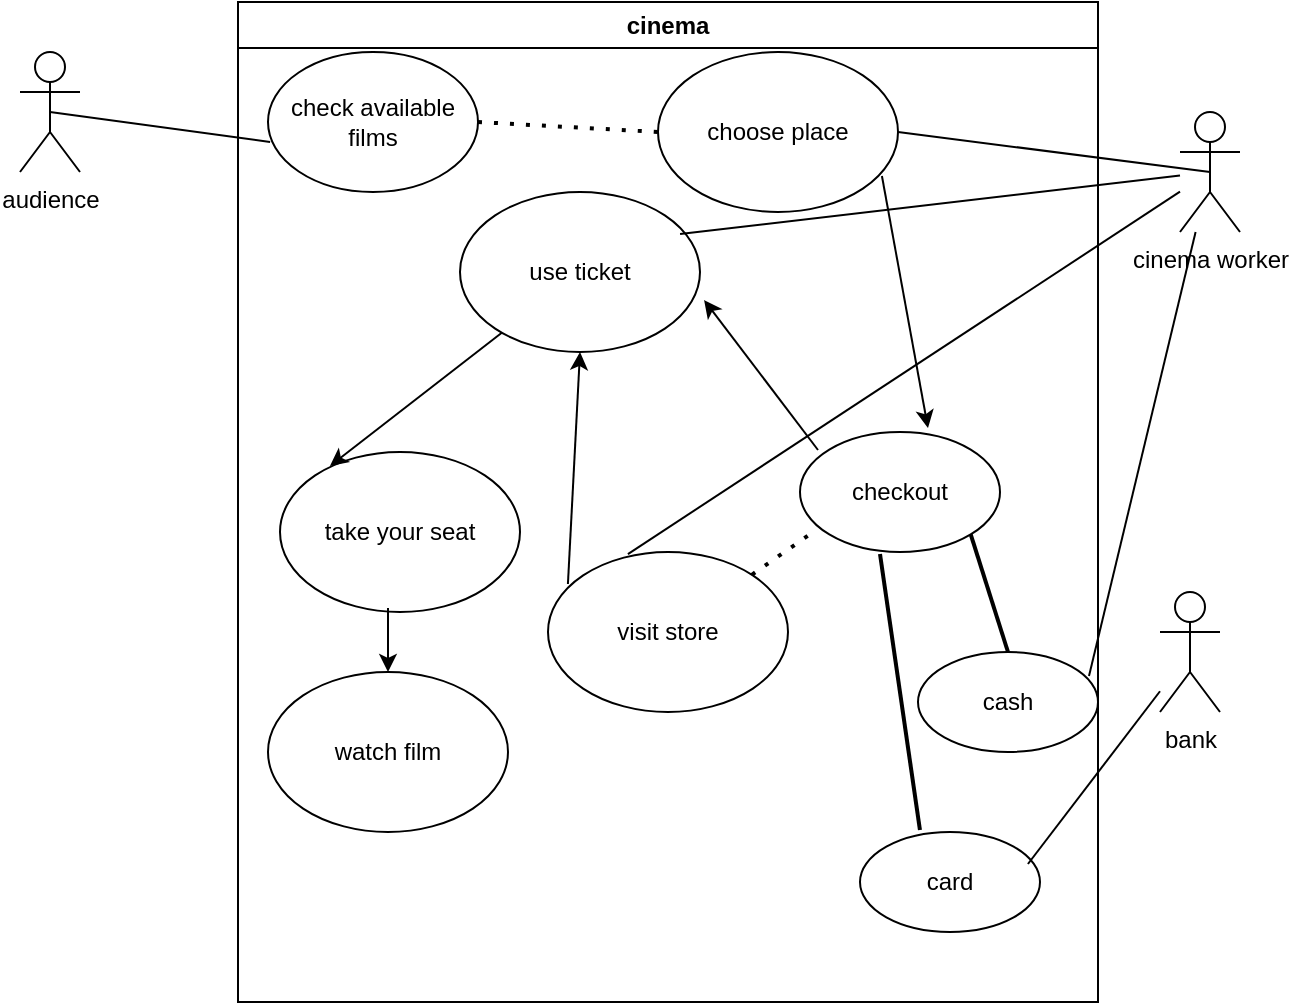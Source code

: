 <mxfile version="21.7.4" type="github">
  <diagram name="Сторінка-1" id="Tq_ss9qbDP-b7sr8NMDR">
    <mxGraphModel dx="679" dy="700" grid="1" gridSize="10" guides="1" tooltips="1" connect="1" arrows="1" fold="1" page="1" pageScale="1" pageWidth="827" pageHeight="1169" math="0" shadow="0">
      <root>
        <mxCell id="0" />
        <mxCell id="1" parent="0" />
        <mxCell id="Sio0LcyGTWQJamyzir7T-1" value="cinema" style="swimlane;whiteSpace=wrap;html=1;" vertex="1" parent="1">
          <mxGeometry x="199" y="85" width="430" height="500" as="geometry" />
        </mxCell>
        <mxCell id="Sio0LcyGTWQJamyzir7T-6" value="check available films" style="ellipse;whiteSpace=wrap;html=1;" vertex="1" parent="Sio0LcyGTWQJamyzir7T-1">
          <mxGeometry x="15" y="25" width="105" height="70" as="geometry" />
        </mxCell>
        <mxCell id="Sio0LcyGTWQJamyzir7T-12" value="" style="endArrow=none;dashed=1;html=1;dashPattern=1 3;strokeWidth=2;rounded=0;exitX=1;exitY=0.5;exitDx=0;exitDy=0;entryX=0;entryY=0.5;entryDx=0;entryDy=0;" edge="1" parent="Sio0LcyGTWQJamyzir7T-1" source="Sio0LcyGTWQJamyzir7T-6" target="Sio0LcyGTWQJamyzir7T-37">
          <mxGeometry width="50" height="50" relative="1" as="geometry">
            <mxPoint x="130" y="130" as="sourcePoint" />
            <mxPoint x="130" y="65" as="targetPoint" />
          </mxGeometry>
        </mxCell>
        <mxCell id="Sio0LcyGTWQJamyzir7T-14" value="take your seat" style="ellipse;whiteSpace=wrap;html=1;" vertex="1" parent="Sio0LcyGTWQJamyzir7T-1">
          <mxGeometry x="21" y="225" width="120" height="80" as="geometry" />
        </mxCell>
        <mxCell id="Sio0LcyGTWQJamyzir7T-21" value="watch film" style="ellipse;whiteSpace=wrap;html=1;" vertex="1" parent="Sio0LcyGTWQJamyzir7T-1">
          <mxGeometry x="15" y="335" width="120" height="80" as="geometry" />
        </mxCell>
        <mxCell id="Sio0LcyGTWQJamyzir7T-26" value="card" style="ellipse;whiteSpace=wrap;html=1;" vertex="1" parent="Sio0LcyGTWQJamyzir7T-1">
          <mxGeometry x="311" y="415" width="90" height="50" as="geometry" />
        </mxCell>
        <mxCell id="Sio0LcyGTWQJamyzir7T-25" value="cash" style="ellipse;whiteSpace=wrap;html=1;" vertex="1" parent="Sio0LcyGTWQJamyzir7T-1">
          <mxGeometry x="340" y="325" width="90" height="50" as="geometry" />
        </mxCell>
        <mxCell id="Sio0LcyGTWQJamyzir7T-35" value="checkout" style="ellipse;whiteSpace=wrap;html=1;" vertex="1" parent="Sio0LcyGTWQJamyzir7T-1">
          <mxGeometry x="281" y="215" width="100" height="60" as="geometry" />
        </mxCell>
        <mxCell id="Sio0LcyGTWQJamyzir7T-37" value="choose place" style="ellipse;whiteSpace=wrap;html=1;" vertex="1" parent="Sio0LcyGTWQJamyzir7T-1">
          <mxGeometry x="210" y="25" width="120" height="80" as="geometry" />
        </mxCell>
        <mxCell id="Sio0LcyGTWQJamyzir7T-40" value="" style="endArrow=classic;html=1;rounded=0;entryX=0.64;entryY=-0.033;entryDx=0;entryDy=0;entryPerimeter=0;exitX=0.933;exitY=0.775;exitDx=0;exitDy=0;exitPerimeter=0;" edge="1" parent="Sio0LcyGTWQJamyzir7T-1" source="Sio0LcyGTWQJamyzir7T-37" target="Sio0LcyGTWQJamyzir7T-35">
          <mxGeometry width="50" height="50" relative="1" as="geometry">
            <mxPoint x="240" y="180" as="sourcePoint" />
            <mxPoint x="290" y="130" as="targetPoint" />
          </mxGeometry>
        </mxCell>
        <mxCell id="Sio0LcyGTWQJamyzir7T-42" value="" style="endArrow=none;html=1;strokeWidth=2;rounded=0;entryX=0.4;entryY=1.017;entryDx=0;entryDy=0;entryPerimeter=0;exitX=0.333;exitY=-0.02;exitDx=0;exitDy=0;exitPerimeter=0;" edge="1" parent="Sio0LcyGTWQJamyzir7T-1" source="Sio0LcyGTWQJamyzir7T-26" target="Sio0LcyGTWQJamyzir7T-35">
          <mxGeometry width="50" height="50" relative="1" as="geometry">
            <mxPoint x="270" y="310" as="sourcePoint" />
            <mxPoint x="320" y="260" as="targetPoint" />
          </mxGeometry>
        </mxCell>
        <mxCell id="Sio0LcyGTWQJamyzir7T-43" value="" style="endArrow=none;html=1;strokeWidth=2;rounded=0;entryX=0.5;entryY=0;entryDx=0;entryDy=0;exitX=1;exitY=1;exitDx=0;exitDy=0;" edge="1" parent="Sio0LcyGTWQJamyzir7T-1" source="Sio0LcyGTWQJamyzir7T-35" target="Sio0LcyGTWQJamyzir7T-25">
          <mxGeometry width="50" height="50" relative="1" as="geometry">
            <mxPoint x="360" y="190" as="sourcePoint" />
            <mxPoint x="410" y="140" as="targetPoint" />
          </mxGeometry>
        </mxCell>
        <mxCell id="Sio0LcyGTWQJamyzir7T-44" value="" style="endArrow=classic;html=1;rounded=0;exitX=0.09;exitY=0.15;exitDx=0;exitDy=0;entryX=1.017;entryY=0.675;entryDx=0;entryDy=0;entryPerimeter=0;exitPerimeter=0;" edge="1" parent="Sio0LcyGTWQJamyzir7T-1" source="Sio0LcyGTWQJamyzir7T-35" target="Sio0LcyGTWQJamyzir7T-46">
          <mxGeometry width="50" height="50" relative="1" as="geometry">
            <mxPoint x="141" y="220" as="sourcePoint" />
            <mxPoint x="191" y="170" as="targetPoint" />
          </mxGeometry>
        </mxCell>
        <mxCell id="Sio0LcyGTWQJamyzir7T-45" value="" style="endArrow=classic;html=1;rounded=0;entryX=0.5;entryY=0;entryDx=0;entryDy=0;exitX=0.45;exitY=0.975;exitDx=0;exitDy=0;exitPerimeter=0;" edge="1" parent="Sio0LcyGTWQJamyzir7T-1" source="Sio0LcyGTWQJamyzir7T-14" target="Sio0LcyGTWQJamyzir7T-21">
          <mxGeometry width="50" height="50" relative="1" as="geometry">
            <mxPoint x="81" y="280" as="sourcePoint" />
            <mxPoint x="131" y="230" as="targetPoint" />
          </mxGeometry>
        </mxCell>
        <mxCell id="Sio0LcyGTWQJamyzir7T-46" value="use ticket" style="ellipse;whiteSpace=wrap;html=1;" vertex="1" parent="Sio0LcyGTWQJamyzir7T-1">
          <mxGeometry x="111" y="95" width="120" height="80" as="geometry" />
        </mxCell>
        <mxCell id="Sio0LcyGTWQJamyzir7T-47" value="" style="endArrow=classic;html=1;rounded=0;entryX=0.208;entryY=0.088;entryDx=0;entryDy=0;entryPerimeter=0;" edge="1" parent="Sio0LcyGTWQJamyzir7T-1" source="Sio0LcyGTWQJamyzir7T-46" target="Sio0LcyGTWQJamyzir7T-14">
          <mxGeometry width="50" height="50" relative="1" as="geometry">
            <mxPoint x="90" y="290" as="sourcePoint" />
            <mxPoint x="140" y="240" as="targetPoint" />
          </mxGeometry>
        </mxCell>
        <mxCell id="Sio0LcyGTWQJamyzir7T-53" value="" style="endArrow=none;dashed=1;html=1;dashPattern=1 3;strokeWidth=2;rounded=0;entryX=0.08;entryY=0.817;entryDx=0;entryDy=0;entryPerimeter=0;" edge="1" parent="Sio0LcyGTWQJamyzir7T-1" source="Sio0LcyGTWQJamyzir7T-54" target="Sio0LcyGTWQJamyzir7T-35">
          <mxGeometry width="50" height="50" relative="1" as="geometry">
            <mxPoint x="241" y="245" as="sourcePoint" />
            <mxPoint x="261" y="225" as="targetPoint" />
          </mxGeometry>
        </mxCell>
        <mxCell id="Sio0LcyGTWQJamyzir7T-54" value="visit store" style="ellipse;whiteSpace=wrap;html=1;" vertex="1" parent="Sio0LcyGTWQJamyzir7T-1">
          <mxGeometry x="155" y="275" width="120" height="80" as="geometry" />
        </mxCell>
        <mxCell id="Sio0LcyGTWQJamyzir7T-55" value="" style="endArrow=classic;html=1;rounded=0;exitX=0.083;exitY=0.2;exitDx=0;exitDy=0;exitPerimeter=0;entryX=0.5;entryY=1;entryDx=0;entryDy=0;" edge="1" parent="Sio0LcyGTWQJamyzir7T-1" source="Sio0LcyGTWQJamyzir7T-54" target="Sio0LcyGTWQJamyzir7T-46">
          <mxGeometry width="50" height="50" relative="1" as="geometry">
            <mxPoint x="201" y="335" as="sourcePoint" />
            <mxPoint x="251" y="285" as="targetPoint" />
          </mxGeometry>
        </mxCell>
        <mxCell id="Sio0LcyGTWQJamyzir7T-2" value="audience" style="shape=umlActor;verticalLabelPosition=bottom;verticalAlign=top;html=1;outlineConnect=0;" vertex="1" parent="1">
          <mxGeometry x="90" y="110" width="30" height="60" as="geometry" />
        </mxCell>
        <mxCell id="Sio0LcyGTWQJamyzir7T-3" value="cinema worker" style="shape=umlActor;verticalLabelPosition=bottom;verticalAlign=top;html=1;outlineConnect=0;" vertex="1" parent="1">
          <mxGeometry x="670" y="140" width="30" height="60" as="geometry" />
        </mxCell>
        <mxCell id="Sio0LcyGTWQJamyzir7T-4" value="bank&lt;br&gt;" style="shape=umlActor;verticalLabelPosition=bottom;verticalAlign=top;html=1;outlineConnect=0;" vertex="1" parent="1">
          <mxGeometry x="660" y="380" width="30" height="60" as="geometry" />
        </mxCell>
        <mxCell id="Sio0LcyGTWQJamyzir7T-8" value="" style="endArrow=none;html=1;rounded=0;exitX=0.5;exitY=0.5;exitDx=0;exitDy=0;exitPerimeter=0;entryX=0.01;entryY=0.643;entryDx=0;entryDy=0;entryPerimeter=0;" edge="1" parent="1" source="Sio0LcyGTWQJamyzir7T-2" target="Sio0LcyGTWQJamyzir7T-6">
          <mxGeometry width="50" height="50" relative="1" as="geometry">
            <mxPoint x="330" y="390" as="sourcePoint" />
            <mxPoint x="380" y="340" as="targetPoint" />
          </mxGeometry>
        </mxCell>
        <mxCell id="Sio0LcyGTWQJamyzir7T-30" value="" style="endArrow=none;html=1;rounded=0;exitX=0.933;exitY=0.32;exitDx=0;exitDy=0;exitPerimeter=0;" edge="1" parent="1" source="Sio0LcyGTWQJamyzir7T-26" target="Sio0LcyGTWQJamyzir7T-4">
          <mxGeometry width="50" height="50" relative="1" as="geometry">
            <mxPoint x="590" y="300" as="sourcePoint" />
            <mxPoint x="640" y="250" as="targetPoint" />
          </mxGeometry>
        </mxCell>
        <mxCell id="Sio0LcyGTWQJamyzir7T-32" value="" style="endArrow=none;html=1;rounded=0;exitX=0.95;exitY=0.24;exitDx=0;exitDy=0;exitPerimeter=0;" edge="1" parent="1" source="Sio0LcyGTWQJamyzir7T-25" target="Sio0LcyGTWQJamyzir7T-3">
          <mxGeometry width="50" height="50" relative="1" as="geometry">
            <mxPoint x="570" y="230" as="sourcePoint" />
            <mxPoint x="620" y="180" as="targetPoint" />
          </mxGeometry>
        </mxCell>
        <mxCell id="Sio0LcyGTWQJamyzir7T-39" value="" style="endArrow=none;html=1;rounded=0;entryX=0.5;entryY=0.5;entryDx=0;entryDy=0;entryPerimeter=0;exitX=1;exitY=0.5;exitDx=0;exitDy=0;" edge="1" parent="1" source="Sio0LcyGTWQJamyzir7T-37" target="Sio0LcyGTWQJamyzir7T-3">
          <mxGeometry width="50" height="50" relative="1" as="geometry">
            <mxPoint x="540" y="60" as="sourcePoint" />
            <mxPoint x="590" y="10" as="targetPoint" />
          </mxGeometry>
        </mxCell>
        <mxCell id="Sio0LcyGTWQJamyzir7T-56" value="" style="endArrow=none;html=1;rounded=0;exitX=0.917;exitY=0.263;exitDx=0;exitDy=0;exitPerimeter=0;" edge="1" parent="1" source="Sio0LcyGTWQJamyzir7T-46" target="Sio0LcyGTWQJamyzir7T-3">
          <mxGeometry width="50" height="50" relative="1" as="geometry">
            <mxPoint x="550" y="220" as="sourcePoint" />
            <mxPoint x="600" y="170" as="targetPoint" />
          </mxGeometry>
        </mxCell>
        <mxCell id="Sio0LcyGTWQJamyzir7T-57" value="" style="endArrow=none;html=1;rounded=0;exitX=0.333;exitY=0.013;exitDx=0;exitDy=0;exitPerimeter=0;" edge="1" parent="1" source="Sio0LcyGTWQJamyzir7T-54" target="Sio0LcyGTWQJamyzir7T-3">
          <mxGeometry width="50" height="50" relative="1" as="geometry">
            <mxPoint x="670" y="290" as="sourcePoint" />
            <mxPoint x="720" y="240" as="targetPoint" />
          </mxGeometry>
        </mxCell>
      </root>
    </mxGraphModel>
  </diagram>
</mxfile>
